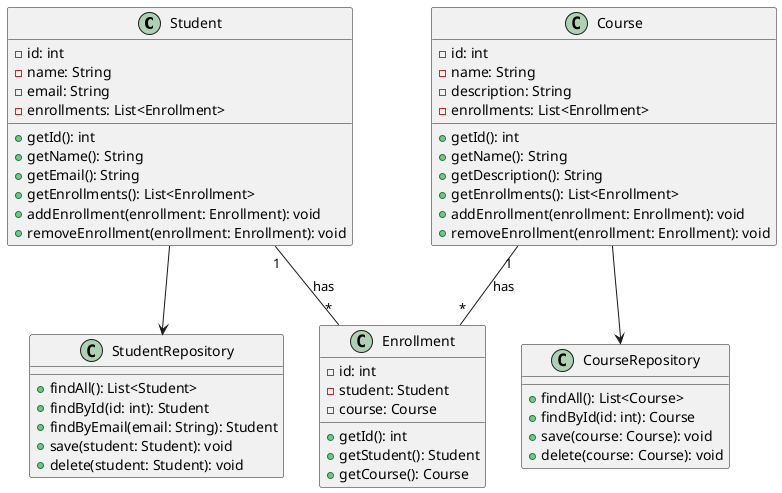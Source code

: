 @startuml
class Student {
  -id: int
  -name: String
  -email: String
  -enrollments: List<Enrollment>
  +getId(): int
  +getName(): String
  +getEmail(): String
  +getEnrollments(): List<Enrollment>
  +addEnrollment(enrollment: Enrollment): void
  +removeEnrollment(enrollment: Enrollment): void
}

class CourseRepository {
  +findAll(): List<Course>
  +findById(id: int): Course
  +save(course: Course): void
  +delete(course: Course): void
}

class Course {
  -id: int
  -name: String
  -description: String
  -enrollments: List<Enrollment>
  +getId(): int
  +getName(): String
  +getDescription(): String
  +getEnrollments(): List<Enrollment>
  +addEnrollment(enrollment: Enrollment): void
  +removeEnrollment(enrollment: Enrollment): void
}

class StudentRepository {
  +findAll(): List<Student>
  +findById(id: int): Student
  +findByEmail(email: String): Student
  +save(student: Student): void
  +delete(student: Student): void
}

class Enrollment {
  -id: int
  -student: Student
  -course: Course
  +getId(): int
  +getStudent(): Student
  +getCourse(): Course
}

Student "1" -- "*" Enrollment : has
Course "1" -- "*" Enrollment : has
Student --> StudentRepository
Course --> CourseRepository
@enduml
